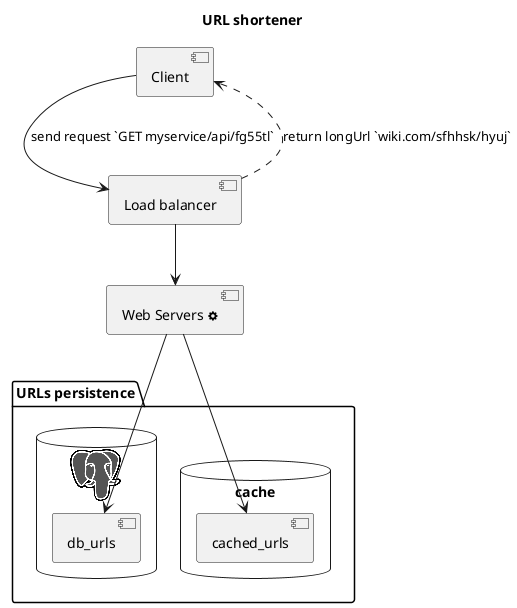 @startuml
!include <logos/postgresql.puml>

title "URL shortener"

[Client]
[Load balancer] as alb
[Web Servers <&cog>] as web_servers

package "URLs persistence" {
    database "<$postgresql>" as sqldb {
        [db_urls]
    }
    database cache {
        [cached_urls]
    }
}


[Client] --> [alb]  : send request `GET myservice/api/fg55tl`
[alb] ..> [Client]  : return longUrl `wiki.com/sfhhsk/hyuj`
[alb] --> [web_servers]
[web_servers] --> [cached_urls]
[web_servers] --> [db_urls]

@enduml